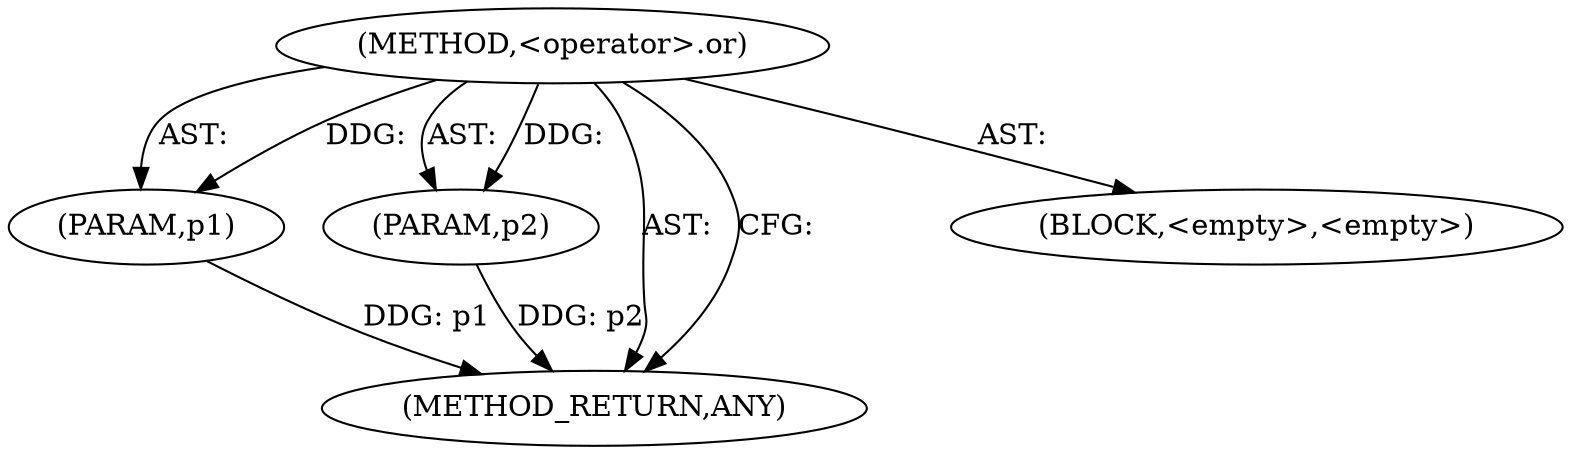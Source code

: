 digraph "&lt;operator&gt;.or" {  
"99889" [label = <(METHOD,&lt;operator&gt;.or)> ]
"99890" [label = <(PARAM,p1)> ]
"99891" [label = <(PARAM,p2)> ]
"99892" [label = <(METHOD_RETURN,ANY)> ]
"99893" [label = <(BLOCK,&lt;empty&gt;,&lt;empty&gt;)> ]
  "99889" -> "99892"  [ label = "AST: "] 
  "99889" -> "99890"  [ label = "AST: "] 
  "99889" -> "99893"  [ label = "AST: "] 
  "99889" -> "99891"  [ label = "AST: "] 
  "99889" -> "99892"  [ label = "CFG: "] 
  "99890" -> "99892"  [ label = "DDG: p1"] 
  "99891" -> "99892"  [ label = "DDG: p2"] 
  "99889" -> "99890"  [ label = "DDG: "] 
  "99889" -> "99891"  [ label = "DDG: "] 
}

